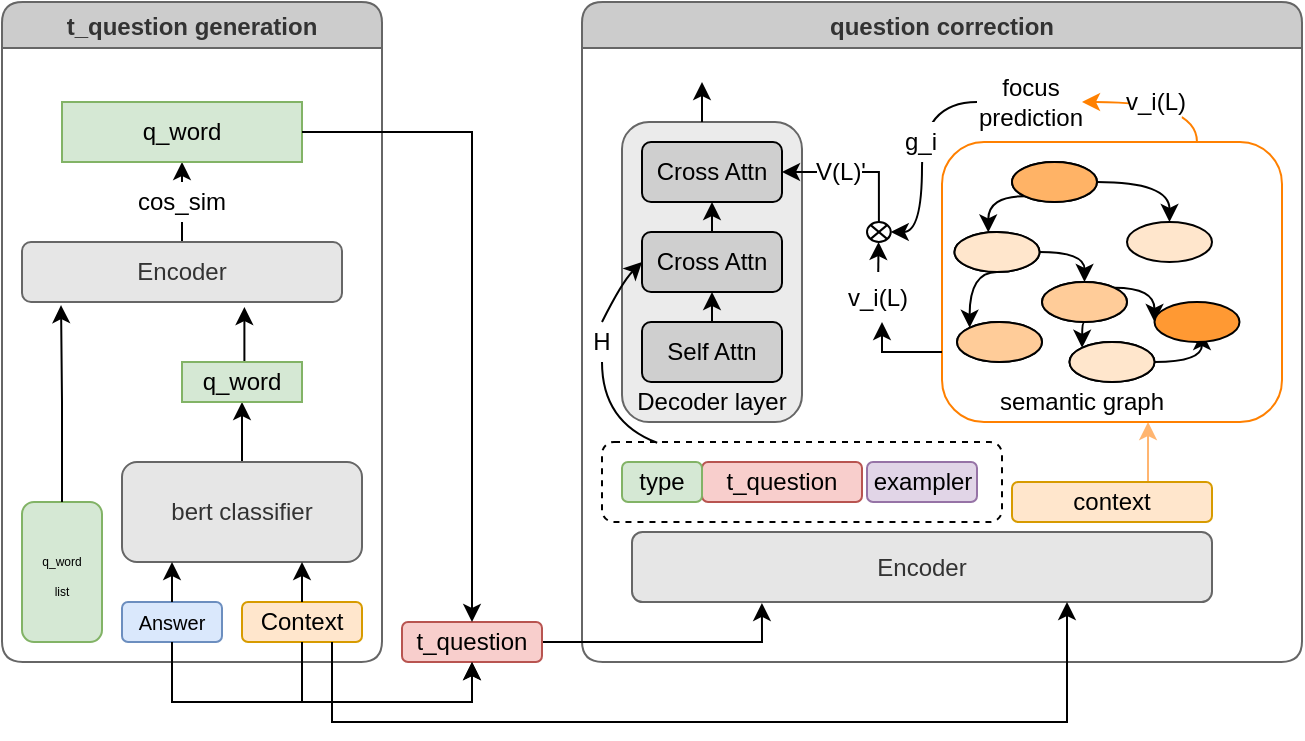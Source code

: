 <mxfile version="15.0.3" type="github">
  <diagram id="S8AlOiojRNY4c0uM1orp" name="Page-1">
    <mxGraphModel dx="785" dy="485" grid="0" gridSize="10" guides="1" tooltips="1" connect="1" arrows="1" fold="1" page="1" pageScale="1" pageWidth="827" pageHeight="1169" background="#ffffff" math="0" shadow="0">
      <root>
        <mxCell id="0" />
        <mxCell id="1" parent="0" />
        <mxCell id="9eYaoPTUDX6HVux03ysD-3" value="t_question generation" style="swimlane;strokeColor=#666666;fontColor=#333333;rounded=1;fillColor=#CCCCCC;" vertex="1" parent="1">
          <mxGeometry x="20" y="40" width="190" height="330" as="geometry">
            <mxRectangle x="20" y="40" width="160" height="23" as="alternateBounds" />
          </mxGeometry>
        </mxCell>
        <mxCell id="9eYaoPTUDX6HVux03ysD-5" value="Context" style="rounded=1;whiteSpace=wrap;html=1;fillColor=#ffe6cc;strokeColor=#d79b00;" vertex="1" parent="9eYaoPTUDX6HVux03ysD-3">
          <mxGeometry x="120" y="300" width="60" height="20" as="geometry" />
        </mxCell>
        <mxCell id="9eYaoPTUDX6HVux03ysD-8" value="&lt;font style=&quot;font-size: 10px&quot;&gt;Answer&lt;/font&gt;" style="rounded=1;whiteSpace=wrap;html=1;fillColor=#dae8fc;strokeColor=#6c8ebf;" vertex="1" parent="9eYaoPTUDX6HVux03ysD-3">
          <mxGeometry x="60" y="300" width="50" height="20" as="geometry" />
        </mxCell>
        <mxCell id="9eYaoPTUDX6HVux03ysD-38" style="edgeStyle=orthogonalEdgeStyle;rounded=0;orthogonalLoop=1;jettySize=auto;html=1;exitX=0.5;exitY=0;exitDx=0;exitDy=0;entryX=0.5;entryY=1;entryDx=0;entryDy=0;" edge="1" parent="9eYaoPTUDX6HVux03ysD-3" source="9eYaoPTUDX6HVux03ysD-9" target="9eYaoPTUDX6HVux03ysD-15">
          <mxGeometry relative="1" as="geometry" />
        </mxCell>
        <mxCell id="9eYaoPTUDX6HVux03ysD-9" value="bert classifier" style="rounded=1;whiteSpace=wrap;html=1;strokeColor=#666666;fontColor=#333333;fillColor=#E6E6E6;" vertex="1" parent="9eYaoPTUDX6HVux03ysD-3">
          <mxGeometry x="60" y="230" width="120" height="50" as="geometry" />
        </mxCell>
        <mxCell id="9eYaoPTUDX6HVux03ysD-10" value="&lt;font style=&quot;font-size: 6px&quot;&gt;q_word&lt;br style=&quot;font-size: 6px&quot;&gt;list&lt;/font&gt;" style="rounded=1;whiteSpace=wrap;html=1;fillColor=#d5e8d4;strokeColor=#82b366;" vertex="1" parent="9eYaoPTUDX6HVux03ysD-3">
          <mxGeometry x="10" y="250" width="40" height="70" as="geometry" />
        </mxCell>
        <mxCell id="9eYaoPTUDX6HVux03ysD-12" value="" style="endArrow=classic;html=1;exitX=0.5;exitY=0;exitDx=0;exitDy=0;entryX=0.75;entryY=1;entryDx=0;entryDy=0;" edge="1" parent="9eYaoPTUDX6HVux03ysD-3" source="9eYaoPTUDX6HVux03ysD-5" target="9eYaoPTUDX6HVux03ysD-9">
          <mxGeometry width="50" height="50" relative="1" as="geometry">
            <mxPoint x="170" y="270" as="sourcePoint" />
            <mxPoint x="220" y="220" as="targetPoint" />
          </mxGeometry>
        </mxCell>
        <mxCell id="9eYaoPTUDX6HVux03ysD-20" style="edgeStyle=orthogonalEdgeStyle;rounded=0;orthogonalLoop=1;jettySize=auto;html=1;exitX=0.5;exitY=0;exitDx=0;exitDy=0;entryX=0.695;entryY=1.084;entryDx=0;entryDy=0;entryPerimeter=0;" edge="1" parent="9eYaoPTUDX6HVux03ysD-3" source="9eYaoPTUDX6HVux03ysD-15" target="9eYaoPTUDX6HVux03ysD-17">
          <mxGeometry relative="1" as="geometry" />
        </mxCell>
        <mxCell id="9eYaoPTUDX6HVux03ysD-15" value="q_word" style="whiteSpace=wrap;html=1;rounded=0;strokeColor=#82b366;fillColor=#d5e8d4;" vertex="1" parent="9eYaoPTUDX6HVux03ysD-3">
          <mxGeometry x="90" y="180" width="60" height="20" as="geometry" />
        </mxCell>
        <mxCell id="9eYaoPTUDX6HVux03ysD-22" value="" style="edgeStyle=orthogonalEdgeStyle;rounded=0;orthogonalLoop=1;jettySize=auto;html=1;" edge="1" parent="9eYaoPTUDX6HVux03ysD-3" source="9eYaoPTUDX6HVux03ysD-17" target="9eYaoPTUDX6HVux03ysD-21">
          <mxGeometry relative="1" as="geometry" />
        </mxCell>
        <mxCell id="9eYaoPTUDX6HVux03ysD-17" value="Encoder" style="rounded=1;whiteSpace=wrap;html=1;strokeColor=#666666;fontColor=#333333;fillColor=#E6E6E6;" vertex="1" parent="9eYaoPTUDX6HVux03ysD-3">
          <mxGeometry x="10" y="120" width="160" height="30" as="geometry" />
        </mxCell>
        <mxCell id="9eYaoPTUDX6HVux03ysD-18" style="edgeStyle=orthogonalEdgeStyle;rounded=0;orthogonalLoop=1;jettySize=auto;html=1;entryX=0.122;entryY=1.052;entryDx=0;entryDy=0;entryPerimeter=0;" edge="1" parent="9eYaoPTUDX6HVux03ysD-3" source="9eYaoPTUDX6HVux03ysD-10" target="9eYaoPTUDX6HVux03ysD-17">
          <mxGeometry relative="1" as="geometry">
            <mxPoint x="30" y="230" as="targetPoint" />
          </mxGeometry>
        </mxCell>
        <mxCell id="9eYaoPTUDX6HVux03ysD-21" value="q_word" style="whiteSpace=wrap;html=1;rounded=0;fillColor=#d5e8d4;strokeColor=#82b366;" vertex="1" parent="9eYaoPTUDX6HVux03ysD-3">
          <mxGeometry x="30" y="50" width="120" height="30" as="geometry" />
        </mxCell>
        <mxCell id="9eYaoPTUDX6HVux03ysD-24" value="cos_sim" style="text;html=1;strokeColor=none;align=center;verticalAlign=middle;whiteSpace=wrap;rounded=0;fillColor=#ffffff;" vertex="1" parent="9eYaoPTUDX6HVux03ysD-3">
          <mxGeometry x="70" y="90" width="40" height="20" as="geometry" />
        </mxCell>
        <mxCell id="9eYaoPTUDX6HVux03ysD-4" value="question correction" style="swimlane;rounded=1;strokeColor=#666666;fontColor=#333333;fillColor=#CCCCCC;" vertex="1" parent="1">
          <mxGeometry x="310" y="40" width="360" height="330" as="geometry" />
        </mxCell>
        <mxCell id="9eYaoPTUDX6HVux03ysD-35" value="Encoder" style="rounded=1;whiteSpace=wrap;html=1;strokeColor=#666666;fontColor=#333333;fillColor=#E6E6E6;" vertex="1" parent="9eYaoPTUDX6HVux03ysD-4">
          <mxGeometry x="25" y="265" width="290" height="35" as="geometry" />
        </mxCell>
        <mxCell id="9eYaoPTUDX6HVux03ysD-43" value="t_question" style="rounded=1;whiteSpace=wrap;html=1;fillColor=#f8cecc;strokeColor=#b85450;" vertex="1" parent="9eYaoPTUDX6HVux03ysD-4">
          <mxGeometry x="60" y="230" width="80" height="20" as="geometry" />
        </mxCell>
        <mxCell id="9eYaoPTUDX6HVux03ysD-61" style="edgeStyle=orthogonalEdgeStyle;rounded=0;orthogonalLoop=1;jettySize=auto;html=1;exitX=0.5;exitY=0;exitDx=0;exitDy=0;entryX=0.606;entryY=1;entryDx=0;entryDy=0;entryPerimeter=0;strokeColor=#FFB570;" edge="1" parent="9eYaoPTUDX6HVux03ysD-4" source="9eYaoPTUDX6HVux03ysD-44" target="9eYaoPTUDX6HVux03ysD-59">
          <mxGeometry relative="1" as="geometry" />
        </mxCell>
        <mxCell id="9eYaoPTUDX6HVux03ysD-44" value="context" style="rounded=1;whiteSpace=wrap;html=1;fillColor=#ffe6cc;strokeColor=#d79b00;" vertex="1" parent="9eYaoPTUDX6HVux03ysD-4">
          <mxGeometry x="215" y="240" width="100" height="20" as="geometry" />
        </mxCell>
        <mxCell id="9eYaoPTUDX6HVux03ysD-46" value="exampler" style="rounded=1;whiteSpace=wrap;html=1;fillColor=#e1d5e7;strokeColor=#9673a6;" vertex="1" parent="9eYaoPTUDX6HVux03ysD-4">
          <mxGeometry x="142.5" y="230" width="55" height="20" as="geometry" />
        </mxCell>
        <mxCell id="9eYaoPTUDX6HVux03ysD-47" value="" style="rounded=1;whiteSpace=wrap;html=1;fillColor=none;dashed=1;" vertex="1" parent="9eYaoPTUDX6HVux03ysD-4">
          <mxGeometry x="10" y="220" width="200" height="40" as="geometry" />
        </mxCell>
        <mxCell id="9eYaoPTUDX6HVux03ysD-45" value="type" style="rounded=1;whiteSpace=wrap;html=1;strokeColor=#82b366;fillColor=#d5e8d4;" vertex="1" parent="9eYaoPTUDX6HVux03ysD-4">
          <mxGeometry x="20" y="230" width="40" height="20" as="geometry" />
        </mxCell>
        <mxCell id="9eYaoPTUDX6HVux03ysD-49" value="" style="rounded=1;whiteSpace=wrap;html=1;strokeColor=#666666;fontColor=#333333;fillColor=#EBEBEB;" vertex="1" parent="9eYaoPTUDX6HVux03ysD-4">
          <mxGeometry x="20" y="60" width="90" height="150" as="geometry" />
        </mxCell>
        <mxCell id="9eYaoPTUDX6HVux03ysD-50" value="Self Attn" style="rounded=1;whiteSpace=wrap;html=1;fillColor=#CFCFCF;" vertex="1" parent="9eYaoPTUDX6HVux03ysD-4">
          <mxGeometry x="30" y="160" width="70" height="30" as="geometry" />
        </mxCell>
        <mxCell id="9eYaoPTUDX6HVux03ysD-158" style="edgeStyle=orthogonalEdgeStyle;rounded=0;orthogonalLoop=1;jettySize=auto;html=1;exitX=0.5;exitY=0;exitDx=0;exitDy=0;entryX=0.5;entryY=1;entryDx=0;entryDy=0;strokeColor=#000000;" edge="1" parent="9eYaoPTUDX6HVux03ysD-4" source="9eYaoPTUDX6HVux03ysD-52" target="9eYaoPTUDX6HVux03ysD-51">
          <mxGeometry relative="1" as="geometry" />
        </mxCell>
        <mxCell id="9eYaoPTUDX6HVux03ysD-52" value="Cross Attn" style="rounded=1;whiteSpace=wrap;html=1;fillColor=#CFCFCF;" vertex="1" parent="9eYaoPTUDX6HVux03ysD-4">
          <mxGeometry x="30" y="115" width="70" height="30" as="geometry" />
        </mxCell>
        <mxCell id="9eYaoPTUDX6HVux03ysD-51" value="Cross Attn" style="rounded=1;whiteSpace=wrap;html=1;fillColor=#CFCFCF;" vertex="1" parent="9eYaoPTUDX6HVux03ysD-4">
          <mxGeometry x="30" y="70" width="70" height="30" as="geometry" />
        </mxCell>
        <mxCell id="9eYaoPTUDX6HVux03ysD-57" value="H" style="rounded=1;whiteSpace=wrap;html=1;strokeColor=none;fillColor=none;" vertex="1" parent="9eYaoPTUDX6HVux03ysD-4">
          <mxGeometry x="-5" y="160" width="30" height="20" as="geometry" />
        </mxCell>
        <mxCell id="9eYaoPTUDX6HVux03ysD-58" value="" style="curved=1;endArrow=none;html=1;exitX=0.138;exitY=0.01;exitDx=0;exitDy=0;exitPerimeter=0;" edge="1" parent="9eYaoPTUDX6HVux03ysD-4" source="9eYaoPTUDX6HVux03ysD-47" target="9eYaoPTUDX6HVux03ysD-57">
          <mxGeometry width="50" height="50" relative="1" as="geometry">
            <mxPoint x="110" y="220" as="sourcePoint" />
            <mxPoint x="70" y="130" as="targetPoint" />
            <Array as="points">
              <mxPoint x="10" y="210" />
            </Array>
          </mxGeometry>
        </mxCell>
        <mxCell id="9eYaoPTUDX6HVux03ysD-59" value="" style="rounded=1;whiteSpace=wrap;html=1;fillColor=none;strokeColor=#FF8000;" vertex="1" parent="9eYaoPTUDX6HVux03ysD-4">
          <mxGeometry x="180" y="70" width="170" height="140" as="geometry" />
        </mxCell>
        <mxCell id="9eYaoPTUDX6HVux03ysD-110" style="edgeStyle=orthogonalEdgeStyle;curved=1;orthogonalLoop=1;jettySize=auto;html=1;exitX=0;exitY=1;exitDx=0;exitDy=0;entryX=0.397;entryY=0.01;entryDx=0;entryDy=0;entryPerimeter=0;" edge="1" parent="9eYaoPTUDX6HVux03ysD-4" source="9eYaoPTUDX6HVux03ysD-63" target="9eYaoPTUDX6HVux03ysD-96">
          <mxGeometry relative="1" as="geometry" />
        </mxCell>
        <mxCell id="9eYaoPTUDX6HVux03ysD-63" value="" style="ellipse;whiteSpace=wrap;html=1;rounded=1;fillColor=#FFB366;" vertex="1" parent="9eYaoPTUDX6HVux03ysD-4">
          <mxGeometry x="215" y="80" width="42.5" height="20" as="geometry" />
        </mxCell>
        <mxCell id="9eYaoPTUDX6HVux03ysD-98" value="" style="ellipse;whiteSpace=wrap;html=1;rounded=1;fillColor=#FFCC99;" vertex="1" parent="9eYaoPTUDX6HVux03ysD-4">
          <mxGeometry x="187.5" y="160" width="42.5" height="20" as="geometry" />
        </mxCell>
        <mxCell id="9eYaoPTUDX6HVux03ysD-113" style="edgeStyle=orthogonalEdgeStyle;curved=1;orthogonalLoop=1;jettySize=auto;html=1;exitX=0.5;exitY=1;exitDx=0;exitDy=0;entryX=0;entryY=0;entryDx=0;entryDy=0;" edge="1" parent="9eYaoPTUDX6HVux03ysD-4" source="9eYaoPTUDX6HVux03ysD-99" target="9eYaoPTUDX6HVux03ysD-100">
          <mxGeometry relative="1" as="geometry" />
        </mxCell>
        <mxCell id="9eYaoPTUDX6HVux03ysD-116" style="edgeStyle=orthogonalEdgeStyle;curved=1;orthogonalLoop=1;jettySize=auto;html=1;exitX=1;exitY=0;exitDx=0;exitDy=0;entryX=0;entryY=0.5;entryDx=0;entryDy=0;" edge="1" parent="9eYaoPTUDX6HVux03ysD-4" source="9eYaoPTUDX6HVux03ysD-99" target="9eYaoPTUDX6HVux03ysD-111">
          <mxGeometry relative="1" as="geometry" />
        </mxCell>
        <mxCell id="9eYaoPTUDX6HVux03ysD-99" value="" style="ellipse;whiteSpace=wrap;html=1;rounded=1;fillColor=#FFCC99;" vertex="1" parent="9eYaoPTUDX6HVux03ysD-4">
          <mxGeometry x="230" y="140" width="42.5" height="20" as="geometry" />
        </mxCell>
        <mxCell id="9eYaoPTUDX6HVux03ysD-112" style="edgeStyle=orthogonalEdgeStyle;curved=1;orthogonalLoop=1;jettySize=auto;html=1;exitX=1;exitY=0.5;exitDx=0;exitDy=0;entryX=0.559;entryY=0.75;entryDx=0;entryDy=0;entryPerimeter=0;" edge="1" parent="9eYaoPTUDX6HVux03ysD-4" source="9eYaoPTUDX6HVux03ysD-100" target="9eYaoPTUDX6HVux03ysD-111">
          <mxGeometry relative="1" as="geometry" />
        </mxCell>
        <mxCell id="9eYaoPTUDX6HVux03ysD-100" value="" style="ellipse;whiteSpace=wrap;html=1;rounded=1;fillColor=#ffe6cc;" vertex="1" parent="9eYaoPTUDX6HVux03ysD-4">
          <mxGeometry x="243.75" y="170" width="42.5" height="20" as="geometry" />
        </mxCell>
        <mxCell id="9eYaoPTUDX6HVux03ysD-107" style="edgeStyle=orthogonalEdgeStyle;curved=1;orthogonalLoop=1;jettySize=auto;html=1;exitX=0.5;exitY=1;exitDx=0;exitDy=0;entryX=0;entryY=0;entryDx=0;entryDy=0;" edge="1" parent="9eYaoPTUDX6HVux03ysD-4" source="9eYaoPTUDX6HVux03ysD-96" target="9eYaoPTUDX6HVux03ysD-98">
          <mxGeometry relative="1" as="geometry" />
        </mxCell>
        <mxCell id="9eYaoPTUDX6HVux03ysD-108" style="edgeStyle=orthogonalEdgeStyle;curved=1;orthogonalLoop=1;jettySize=auto;html=1;exitX=1;exitY=0.5;exitDx=0;exitDy=0;entryX=0.5;entryY=0;entryDx=0;entryDy=0;" edge="1" parent="9eYaoPTUDX6HVux03ysD-4" source="9eYaoPTUDX6HVux03ysD-96" target="9eYaoPTUDX6HVux03ysD-99">
          <mxGeometry relative="1" as="geometry" />
        </mxCell>
        <mxCell id="9eYaoPTUDX6HVux03ysD-96" value="" style="ellipse;whiteSpace=wrap;html=1;rounded=1;fillColor=#ffe6cc;" vertex="1" parent="9eYaoPTUDX6HVux03ysD-4">
          <mxGeometry x="186.25" y="115" width="42.5" height="20" as="geometry" />
        </mxCell>
        <mxCell id="9eYaoPTUDX6HVux03ysD-102" value="semantic graph" style="text;html=1;strokeColor=none;fillColor=none;align=center;verticalAlign=middle;whiteSpace=wrap;rounded=0;" vertex="1" parent="9eYaoPTUDX6HVux03ysD-4">
          <mxGeometry x="190" y="190" width="120" height="20" as="geometry" />
        </mxCell>
        <mxCell id="9eYaoPTUDX6HVux03ysD-111" value="" style="ellipse;whiteSpace=wrap;html=1;rounded=1;fillColor=#FF9933;" vertex="1" parent="9eYaoPTUDX6HVux03ysD-4">
          <mxGeometry x="286.25" y="150" width="42.5" height="20" as="geometry" />
        </mxCell>
        <mxCell id="9eYaoPTUDX6HVux03ysD-120" value="v_i(L)" style="rounded=1;whiteSpace=wrap;html=1;strokeColor=none;" vertex="1" parent="9eYaoPTUDX6HVux03ysD-4">
          <mxGeometry x="130" y="135" width="36.25" height="25" as="geometry" />
        </mxCell>
        <mxCell id="9eYaoPTUDX6HVux03ysD-123" style="edgeStyle=orthogonalEdgeStyle;rounded=0;orthogonalLoop=1;jettySize=auto;html=1;entryX=1;entryY=0.5;entryDx=0;entryDy=0;strokeColor=#000000;" edge="1" parent="9eYaoPTUDX6HVux03ysD-4" source="9eYaoPTUDX6HVux03ysD-122" target="9eYaoPTUDX6HVux03ysD-51">
          <mxGeometry relative="1" as="geometry">
            <Array as="points">
              <mxPoint x="148" y="85" />
            </Array>
          </mxGeometry>
        </mxCell>
        <mxCell id="9eYaoPTUDX6HVux03ysD-122" value="" style="verticalLabelPosition=bottom;verticalAlign=top;html=1;shape=mxgraph.flowchart.or;rounded=1;" vertex="1" parent="9eYaoPTUDX6HVux03ysD-4">
          <mxGeometry x="142.5" y="110" width="11.88" height="10" as="geometry" />
        </mxCell>
        <mxCell id="9eYaoPTUDX6HVux03ysD-127" style="edgeStyle=orthogonalEdgeStyle;orthogonalLoop=1;jettySize=auto;html=1;exitX=0;exitY=0.5;exitDx=0;exitDy=0;entryX=1;entryY=0.5;entryDx=0;entryDy=0;entryPerimeter=0;strokeColor=#000000;curved=1;" edge="1" parent="9eYaoPTUDX6HVux03ysD-4" source="9eYaoPTUDX6HVux03ysD-125" target="9eYaoPTUDX6HVux03ysD-122">
          <mxGeometry relative="1" as="geometry">
            <Array as="points">
              <mxPoint x="170" y="50" />
              <mxPoint x="170" y="115" />
            </Array>
          </mxGeometry>
        </mxCell>
        <mxCell id="9eYaoPTUDX6HVux03ysD-125" value="focus prediction" style="rounded=1;whiteSpace=wrap;html=1;strokeColor=none;" vertex="1" parent="9eYaoPTUDX6HVux03ysD-4">
          <mxGeometry x="197.5" y="40" width="52.5" height="20" as="geometry" />
        </mxCell>
        <mxCell id="9eYaoPTUDX6HVux03ysD-128" value="g_i" style="rounded=1;whiteSpace=wrap;html=1;strokeColor=none;" vertex="1" parent="9eYaoPTUDX6HVux03ysD-4">
          <mxGeometry x="159.25" y="60" width="20.75" height="20" as="geometry" />
        </mxCell>
        <mxCell id="9eYaoPTUDX6HVux03ysD-140" style="edgeStyle=orthogonalEdgeStyle;curved=1;orthogonalLoop=1;jettySize=auto;html=1;exitX=0.75;exitY=0;exitDx=0;exitDy=0;entryX=1;entryY=0.5;entryDx=0;entryDy=0;strokeColor=#FF8000;" edge="1" parent="9eYaoPTUDX6HVux03ysD-4" source="9eYaoPTUDX6HVux03ysD-59" target="9eYaoPTUDX6HVux03ysD-125">
          <mxGeometry relative="1" as="geometry">
            <mxPoint x="270" y="50.0" as="targetPoint" />
            <Array as="points">
              <mxPoint x="308" y="50" />
            </Array>
          </mxGeometry>
        </mxCell>
        <mxCell id="9eYaoPTUDX6HVux03ysD-138" value="v_i(L)" style="rounded=1;whiteSpace=wrap;html=1;strokeColor=none;" vertex="1" parent="9eYaoPTUDX6HVux03ysD-4">
          <mxGeometry x="273.75" y="40" width="26.25" height="20" as="geometry" />
        </mxCell>
        <mxCell id="9eYaoPTUDX6HVux03ysD-144" value="V(L)&#39;" style="rounded=0;whiteSpace=wrap;html=1;fillColor=#ffffff;strokeColor=none;" vertex="1" parent="9eYaoPTUDX6HVux03ysD-4">
          <mxGeometry x="117.5" y="75" width="22.5" height="20" as="geometry" />
        </mxCell>
        <mxCell id="9eYaoPTUDX6HVux03ysD-146" value="" style="ellipse;whiteSpace=wrap;html=1;rounded=1;fillColor=#FFB366;" vertex="1" parent="9eYaoPTUDX6HVux03ysD-4">
          <mxGeometry x="215" y="80" width="42.5" height="20" as="geometry" />
        </mxCell>
        <mxCell id="9eYaoPTUDX6HVux03ysD-147" value="" style="ellipse;whiteSpace=wrap;html=1;rounded=1;fillColor=#ffe6cc;" vertex="1" parent="9eYaoPTUDX6HVux03ysD-4">
          <mxGeometry x="186.25" y="115" width="42.5" height="20" as="geometry" />
        </mxCell>
        <mxCell id="9eYaoPTUDX6HVux03ysD-148" value="" style="ellipse;whiteSpace=wrap;html=1;rounded=1;fillColor=#FFCC99;" vertex="1" parent="9eYaoPTUDX6HVux03ysD-4">
          <mxGeometry x="187.5" y="160" width="42.5" height="20" as="geometry" />
        </mxCell>
        <mxCell id="9eYaoPTUDX6HVux03ysD-149" value="" style="ellipse;whiteSpace=wrap;html=1;rounded=1;fillColor=#FFCC99;" vertex="1" parent="9eYaoPTUDX6HVux03ysD-4">
          <mxGeometry x="230" y="140" width="42.5" height="20" as="geometry" />
        </mxCell>
        <mxCell id="9eYaoPTUDX6HVux03ysD-150" value="" style="ellipse;whiteSpace=wrap;html=1;rounded=1;fillColor=#ffe6cc;" vertex="1" parent="9eYaoPTUDX6HVux03ysD-4">
          <mxGeometry x="243.75" y="170" width="42.5" height="20" as="geometry" />
        </mxCell>
        <mxCell id="9eYaoPTUDX6HVux03ysD-153" value="" style="ellipse;whiteSpace=wrap;html=1;rounded=1;fillColor=#ffe6cc;" vertex="1" parent="9eYaoPTUDX6HVux03ysD-4">
          <mxGeometry x="272.5" y="110" width="42.5" height="20" as="geometry" />
        </mxCell>
        <mxCell id="9eYaoPTUDX6HVux03ysD-154" style="edgeStyle=orthogonalEdgeStyle;curved=1;orthogonalLoop=1;jettySize=auto;html=1;exitX=1;exitY=0.5;exitDx=0;exitDy=0;entryX=0.5;entryY=0;entryDx=0;entryDy=0;" edge="1" source="9eYaoPTUDX6HVux03ysD-146" target="9eYaoPTUDX6HVux03ysD-153" parent="9eYaoPTUDX6HVux03ysD-4">
          <mxGeometry relative="1" as="geometry" />
        </mxCell>
        <mxCell id="9eYaoPTUDX6HVux03ysD-157" value="" style="endArrow=classic;html=1;strokeColor=#000000;exitX=0.5;exitY=0;exitDx=0;exitDy=0;entryX=0.5;entryY=1;entryDx=0;entryDy=0;" edge="1" parent="9eYaoPTUDX6HVux03ysD-4" source="9eYaoPTUDX6HVux03ysD-50" target="9eYaoPTUDX6HVux03ysD-52">
          <mxGeometry width="50" height="50" relative="1" as="geometry">
            <mxPoint x="50" y="200" as="sourcePoint" />
            <mxPoint x="100" y="150" as="targetPoint" />
          </mxGeometry>
        </mxCell>
        <mxCell id="9eYaoPTUDX6HVux03ysD-159" value="Decoder layer" style="text;html=1;strokeColor=none;fillColor=none;align=center;verticalAlign=middle;whiteSpace=wrap;rounded=0;" vertex="1" parent="9eYaoPTUDX6HVux03ysD-4">
          <mxGeometry x="15" y="190" width="100" height="20" as="geometry" />
        </mxCell>
        <mxCell id="9eYaoPTUDX6HVux03ysD-11" value="" style="endArrow=classic;html=1;exitX=0.5;exitY=0;exitDx=0;exitDy=0;" edge="1" parent="1" source="9eYaoPTUDX6HVux03ysD-8">
          <mxGeometry width="50" height="50" relative="1" as="geometry">
            <mxPoint x="190" y="310" as="sourcePoint" />
            <mxPoint x="105" y="320" as="targetPoint" />
          </mxGeometry>
        </mxCell>
        <mxCell id="9eYaoPTUDX6HVux03ysD-39" style="edgeStyle=orthogonalEdgeStyle;rounded=0;orthogonalLoop=1;jettySize=auto;html=1;exitX=1;exitY=0.5;exitDx=0;exitDy=0;entryX=0.224;entryY=1.014;entryDx=0;entryDy=0;entryPerimeter=0;" edge="1" parent="1" source="9eYaoPTUDX6HVux03ysD-25" target="9eYaoPTUDX6HVux03ysD-35">
          <mxGeometry relative="1" as="geometry" />
        </mxCell>
        <mxCell id="9eYaoPTUDX6HVux03ysD-25" value="t_question" style="rounded=1;whiteSpace=wrap;html=1;fillColor=#f8cecc;strokeColor=#b85450;" vertex="1" parent="1">
          <mxGeometry x="220" y="350" width="70" height="20" as="geometry" />
        </mxCell>
        <mxCell id="9eYaoPTUDX6HVux03ysD-27" style="edgeStyle=orthogonalEdgeStyle;rounded=0;orthogonalLoop=1;jettySize=auto;html=1;entryX=0.5;entryY=1;entryDx=0;entryDy=0;entryPerimeter=0;exitX=0.5;exitY=1;exitDx=0;exitDy=0;" edge="1" parent="1" source="9eYaoPTUDX6HVux03ysD-5" target="9eYaoPTUDX6HVux03ysD-25">
          <mxGeometry relative="1" as="geometry">
            <mxPoint x="170" y="410" as="sourcePoint" />
          </mxGeometry>
        </mxCell>
        <mxCell id="9eYaoPTUDX6HVux03ysD-30" style="edgeStyle=orthogonalEdgeStyle;rounded=0;orthogonalLoop=1;jettySize=auto;html=1;exitX=0.5;exitY=1;exitDx=0;exitDy=0;entryX=0.5;entryY=1;entryDx=0;entryDy=0;" edge="1" parent="1" source="9eYaoPTUDX6HVux03ysD-8" target="9eYaoPTUDX6HVux03ysD-25">
          <mxGeometry relative="1" as="geometry" />
        </mxCell>
        <mxCell id="9eYaoPTUDX6HVux03ysD-31" style="edgeStyle=orthogonalEdgeStyle;rounded=0;orthogonalLoop=1;jettySize=auto;html=1;exitX=1;exitY=0.5;exitDx=0;exitDy=0;entryX=0.5;entryY=0;entryDx=0;entryDy=0;" edge="1" parent="1" source="9eYaoPTUDX6HVux03ysD-21" target="9eYaoPTUDX6HVux03ysD-25">
          <mxGeometry relative="1" as="geometry" />
        </mxCell>
        <mxCell id="9eYaoPTUDX6HVux03ysD-42" style="edgeStyle=orthogonalEdgeStyle;rounded=0;orthogonalLoop=1;jettySize=auto;html=1;exitX=0.75;exitY=1;exitDx=0;exitDy=0;entryX=0.75;entryY=1;entryDx=0;entryDy=0;" edge="1" parent="1" source="9eYaoPTUDX6HVux03ysD-5" target="9eYaoPTUDX6HVux03ysD-35">
          <mxGeometry relative="1" as="geometry">
            <Array as="points">
              <mxPoint x="185" y="400" />
              <mxPoint x="553" y="400" />
            </Array>
          </mxGeometry>
        </mxCell>
        <mxCell id="9eYaoPTUDX6HVux03ysD-55" value="" style="curved=1;endArrow=classic;html=1;exitX=0.5;exitY=0;exitDx=0;exitDy=0;startArrow=none;" edge="1" parent="1" source="9eYaoPTUDX6HVux03ysD-57">
          <mxGeometry width="50" height="50" relative="1" as="geometry">
            <mxPoint x="330" y="220" as="sourcePoint" />
            <mxPoint x="340" y="170" as="targetPoint" />
            <Array as="points">
              <mxPoint x="330" y="180" />
              <mxPoint x="340" y="170" />
            </Array>
          </mxGeometry>
        </mxCell>
        <mxCell id="9eYaoPTUDX6HVux03ysD-118" style="edgeStyle=orthogonalEdgeStyle;orthogonalLoop=1;jettySize=auto;html=1;exitX=0;exitY=0.75;exitDx=0;exitDy=0;strokeColor=#000000;rounded=0;" edge="1" parent="1" source="9eYaoPTUDX6HVux03ysD-59">
          <mxGeometry relative="1" as="geometry">
            <mxPoint x="460" y="200" as="targetPoint" />
            <Array as="points">
              <mxPoint x="460" y="215" />
            </Array>
          </mxGeometry>
        </mxCell>
        <mxCell id="9eYaoPTUDX6HVux03ysD-121" style="edgeStyle=orthogonalEdgeStyle;rounded=0;orthogonalLoop=1;jettySize=auto;html=1;exitX=0.5;exitY=0;exitDx=0;exitDy=0;strokeColor=#000000;" edge="1" parent="1" source="9eYaoPTUDX6HVux03ysD-120">
          <mxGeometry relative="1" as="geometry">
            <mxPoint x="458.276" y="160" as="targetPoint" />
          </mxGeometry>
        </mxCell>
        <mxCell id="9eYaoPTUDX6HVux03ysD-156" value="" style="endArrow=classic;html=1;rounded=0;" edge="1" parent="1">
          <mxGeometry width="50" height="50" relative="1" as="geometry">
            <mxPoint x="370" y="100" as="sourcePoint" />
            <mxPoint x="370" y="80" as="targetPoint" />
          </mxGeometry>
        </mxCell>
      </root>
    </mxGraphModel>
  </diagram>
</mxfile>
